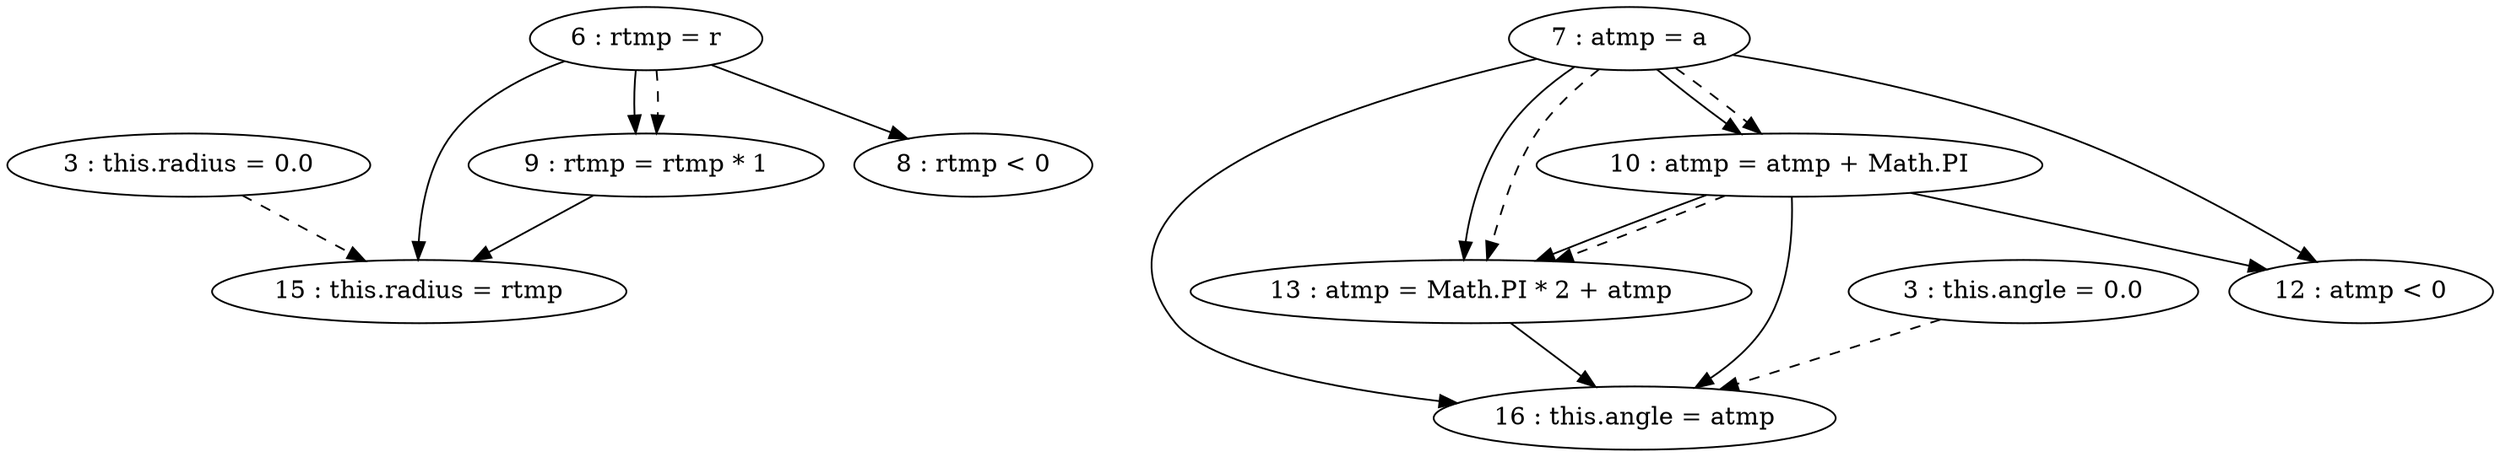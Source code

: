 digraph G {
"3 : this.radius = 0.0"
"3 : this.radius = 0.0" -> "15 : this.radius = rtmp" [style=dashed]
"3 : this.angle = 0.0"
"3 : this.angle = 0.0" -> "16 : this.angle = atmp" [style=dashed]
"6 : rtmp = r"
"6 : rtmp = r" -> "9 : rtmp = rtmp * 1"
"6 : rtmp = r" -> "8 : rtmp < 0"
"6 : rtmp = r" -> "15 : this.radius = rtmp"
"6 : rtmp = r" -> "9 : rtmp = rtmp * 1" [style=dashed]
"7 : atmp = a"
"7 : atmp = a" -> "16 : this.angle = atmp"
"7 : atmp = a" -> "10 : atmp = atmp + Math.PI"
"7 : atmp = a" -> "13 : atmp = Math.PI * 2 + atmp"
"7 : atmp = a" -> "12 : atmp < 0"
"7 : atmp = a" -> "10 : atmp = atmp + Math.PI" [style=dashed]
"7 : atmp = a" -> "13 : atmp = Math.PI * 2 + atmp" [style=dashed]
"8 : rtmp < 0"
"9 : rtmp = rtmp * 1"
"9 : rtmp = rtmp * 1" -> "15 : this.radius = rtmp"
"10 : atmp = atmp + Math.PI"
"10 : atmp = atmp + Math.PI" -> "16 : this.angle = atmp"
"10 : atmp = atmp + Math.PI" -> "13 : atmp = Math.PI * 2 + atmp"
"10 : atmp = atmp + Math.PI" -> "12 : atmp < 0"
"10 : atmp = atmp + Math.PI" -> "13 : atmp = Math.PI * 2 + atmp" [style=dashed]
"12 : atmp < 0"
"13 : atmp = Math.PI * 2 + atmp"
"13 : atmp = Math.PI * 2 + atmp" -> "16 : this.angle = atmp"
"15 : this.radius = rtmp"
"16 : this.angle = atmp"
}